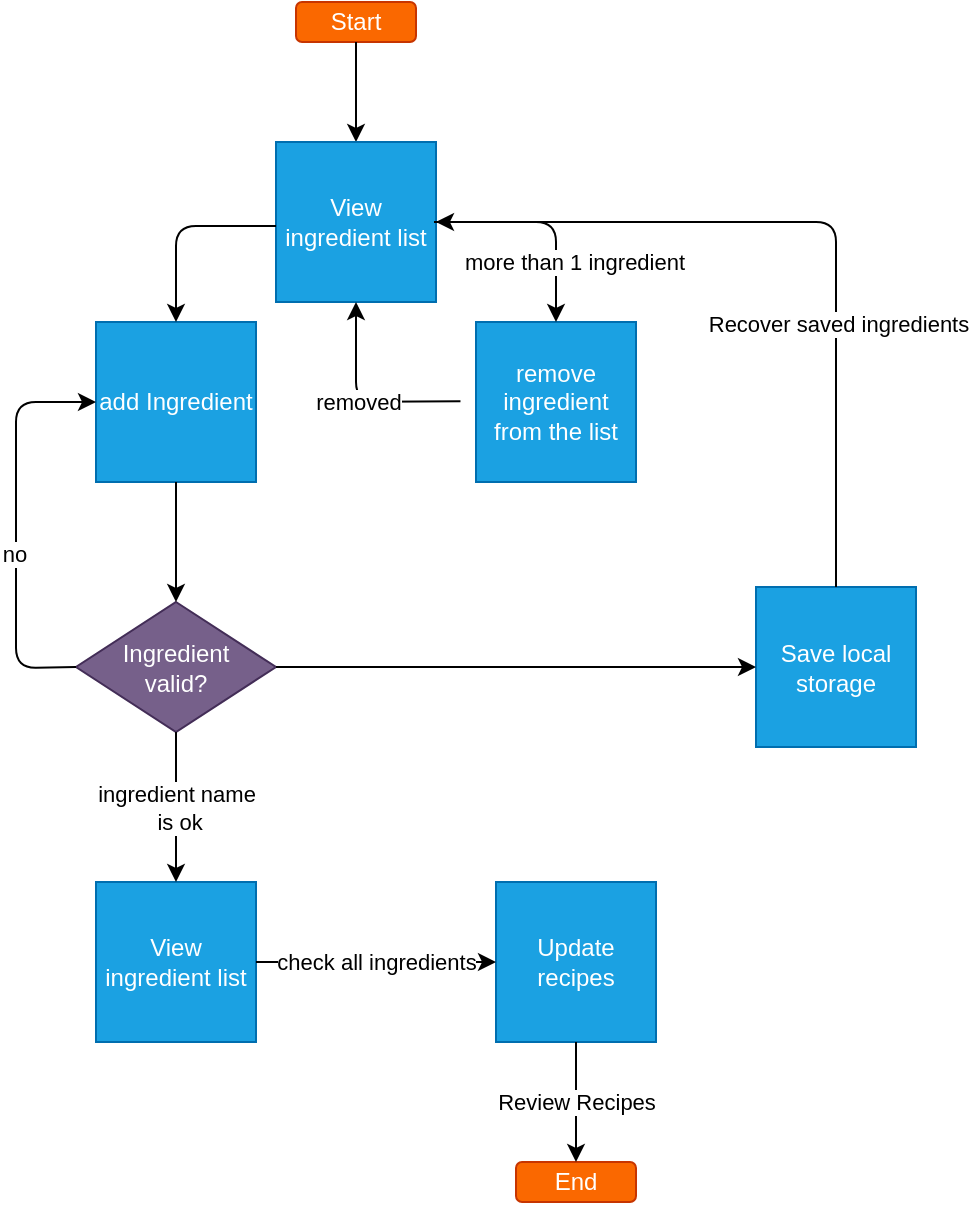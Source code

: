 <mxfile version="14.6.6" type="device"><diagram id="4J9OXZK-_zHuoYM2rEuq" name="Page-1"><mxGraphModel dx="606" dy="569" grid="1" gridSize="10" guides="1" tooltips="1" connect="1" arrows="1" fold="1" page="1" pageScale="1" pageWidth="850" pageHeight="1100" math="0" shadow="0"><root><mxCell id="0"/><mxCell id="1" parent="0"/><mxCell id="NejP9fKQ2lcHB05dTSPP-1" value="Start" style="rounded=1;whiteSpace=wrap;html=1;fillColor=#fa6800;strokeColor=#C73500;fontColor=#FFFFFF;" parent="1" vertex="1"><mxGeometry x="191" y="50" width="60" height="20" as="geometry"/></mxCell><mxCell id="NejP9fKQ2lcHB05dTSPP-2" value="add Ingredient" style="whiteSpace=wrap;html=1;aspect=fixed;fontColor=#ffffff;fillColor=#1ba1e2;strokeColor=#006EAF;" parent="1" vertex="1"><mxGeometry x="91" y="210" width="80" height="80" as="geometry"/></mxCell><mxCell id="NejP9fKQ2lcHB05dTSPP-3" value="Ingredient &lt;br&gt;valid?" style="rhombus;whiteSpace=wrap;html=1;fontColor=#ffffff;fillColor=#76608a;strokeColor=#432D57;" parent="1" vertex="1"><mxGeometry x="81" y="350" width="100" height="65" as="geometry"/></mxCell><mxCell id="NejP9fKQ2lcHB05dTSPP-4" value="View ingredient list" style="whiteSpace=wrap;html=1;aspect=fixed;fontColor=#ffffff;fillColor=#1ba1e2;strokeColor=#006EAF;" parent="1" vertex="1"><mxGeometry x="91" y="490" width="80" height="80" as="geometry"/></mxCell><mxCell id="NejP9fKQ2lcHB05dTSPP-5" value="" style="endArrow=classic;html=1;fontColor=#FFFFFF;exitX=0.5;exitY=1;exitDx=0;exitDy=0;" parent="1" source="NejP9fKQ2lcHB05dTSPP-2" edge="1"><mxGeometry width="50" height="50" relative="1" as="geometry"><mxPoint x="171" y="280" as="sourcePoint"/><mxPoint x="131" y="350" as="targetPoint"/><Array as="points"/></mxGeometry></mxCell><mxCell id="AEbRIAX3Dye6Fm4QSHKa-2" value="" style="endArrow=classic;html=1;exitX=0.5;exitY=1;exitDx=0;exitDy=0;entryX=0.5;entryY=0;entryDx=0;entryDy=0;" edge="1" parent="1" source="NejP9fKQ2lcHB05dTSPP-1" target="AEbRIAX3Dye6Fm4QSHKa-24"><mxGeometry width="50" height="50" relative="1" as="geometry"><mxPoint x="111" y="450" as="sourcePoint"/><mxPoint x="131" y="200" as="targetPoint"/></mxGeometry></mxCell><mxCell id="AEbRIAX3Dye6Fm4QSHKa-5" value="Update recipes" style="whiteSpace=wrap;html=1;aspect=fixed;fontColor=#ffffff;fillColor=#1ba1e2;strokeColor=#006EAF;" vertex="1" parent="1"><mxGeometry x="291" y="490" width="80" height="80" as="geometry"/></mxCell><mxCell id="AEbRIAX3Dye6Fm4QSHKa-8" value="" style="endArrow=classic;html=1;exitX=0;exitY=0.5;exitDx=0;exitDy=0;entryX=0;entryY=0.5;entryDx=0;entryDy=0;" edge="1" parent="1" source="NejP9fKQ2lcHB05dTSPP-3" target="NejP9fKQ2lcHB05dTSPP-2"><mxGeometry width="50" height="50" relative="1" as="geometry"><mxPoint x="111" y="340" as="sourcePoint"/><mxPoint x="131" y="300" as="targetPoint"/><Array as="points"><mxPoint x="51" y="383"/><mxPoint x="51" y="250"/></Array></mxGeometry></mxCell><mxCell id="AEbRIAX3Dye6Fm4QSHKa-10" value="no" style="edgeLabel;html=1;align=center;verticalAlign=middle;resizable=0;points=[];" vertex="1" connectable="0" parent="AEbRIAX3Dye6Fm4QSHKa-8"><mxGeometry x="-0.14" y="1" relative="1" as="geometry"><mxPoint as="offset"/></mxGeometry></mxCell><mxCell id="AEbRIAX3Dye6Fm4QSHKa-14" value="ingredient name&lt;br&gt;&amp;nbsp;is ok" style="endArrow=classic;html=1;exitX=0.5;exitY=1;exitDx=0;exitDy=0;entryX=0.5;entryY=0;entryDx=0;entryDy=0;" edge="1" parent="1" source="NejP9fKQ2lcHB05dTSPP-3" target="NejP9fKQ2lcHB05dTSPP-4"><mxGeometry width="50" height="50" relative="1" as="geometry"><mxPoint x="51" y="530" as="sourcePoint"/><mxPoint x="101" y="480" as="targetPoint"/></mxGeometry></mxCell><mxCell id="AEbRIAX3Dye6Fm4QSHKa-16" value="check all ingredients" style="endArrow=classic;html=1;entryX=0;entryY=0.5;entryDx=0;entryDy=0;exitX=1;exitY=0.5;exitDx=0;exitDy=0;" edge="1" parent="1" source="NejP9fKQ2lcHB05dTSPP-4" target="AEbRIAX3Dye6Fm4QSHKa-5"><mxGeometry width="50" height="50" relative="1" as="geometry"><mxPoint x="171" y="560" as="sourcePoint"/><mxPoint x="221" y="510" as="targetPoint"/></mxGeometry></mxCell><mxCell id="AEbRIAX3Dye6Fm4QSHKa-17" value="End" style="rounded=1;whiteSpace=wrap;html=1;fillColor=#fa6800;strokeColor=#C73500;fontColor=#FFFFFF;" vertex="1" parent="1"><mxGeometry x="301" y="630" width="60" height="20" as="geometry"/></mxCell><mxCell id="AEbRIAX3Dye6Fm4QSHKa-18" value="Review Recipes" style="endArrow=classic;html=1;exitX=0.5;exitY=1;exitDx=0;exitDy=0;entryX=0.5;entryY=0;entryDx=0;entryDy=0;" edge="1" parent="1" source="AEbRIAX3Dye6Fm4QSHKa-5" target="AEbRIAX3Dye6Fm4QSHKa-17"><mxGeometry width="50" height="50" relative="1" as="geometry"><mxPoint x="311" y="620" as="sourcePoint"/><mxPoint x="331" y="620" as="targetPoint"/></mxGeometry></mxCell><mxCell id="AEbRIAX3Dye6Fm4QSHKa-19" value="Save local storage" style="whiteSpace=wrap;html=1;aspect=fixed;fontColor=#ffffff;fillColor=#1ba1e2;strokeColor=#006EAF;" vertex="1" parent="1"><mxGeometry x="421" y="342.5" width="80" height="80" as="geometry"/></mxCell><mxCell id="AEbRIAX3Dye6Fm4QSHKa-20" value="" style="endArrow=classic;html=1;exitX=1;exitY=0.5;exitDx=0;exitDy=0;entryX=0;entryY=0.5;entryDx=0;entryDy=0;" edge="1" parent="1" source="NejP9fKQ2lcHB05dTSPP-3" target="AEbRIAX3Dye6Fm4QSHKa-19"><mxGeometry width="50" height="50" relative="1" as="geometry"><mxPoint x="201" y="400" as="sourcePoint"/><mxPoint x="291" y="383" as="targetPoint"/></mxGeometry></mxCell><mxCell id="AEbRIAX3Dye6Fm4QSHKa-21" value="" style="endArrow=classic;html=1;entryX=1;entryY=0.5;entryDx=0;entryDy=0;exitX=0.5;exitY=0;exitDx=0;exitDy=0;" edge="1" parent="1" source="AEbRIAX3Dye6Fm4QSHKa-19" target="AEbRIAX3Dye6Fm4QSHKa-24"><mxGeometry width="50" height="50" relative="1" as="geometry"><mxPoint x="351" y="380" as="sourcePoint"/><mxPoint x="401" y="330" as="targetPoint"/><Array as="points"><mxPoint x="461" y="160"/></Array></mxGeometry></mxCell><mxCell id="AEbRIAX3Dye6Fm4QSHKa-22" value="Recover saved ingredients" style="edgeLabel;html=1;align=center;verticalAlign=middle;resizable=0;points=[];" vertex="1" connectable="0" parent="AEbRIAX3Dye6Fm4QSHKa-21"><mxGeometry x="-0.311" y="-1" relative="1" as="geometry"><mxPoint as="offset"/></mxGeometry></mxCell><mxCell id="AEbRIAX3Dye6Fm4QSHKa-23" value="remove ingredient from the list" style="whiteSpace=wrap;html=1;aspect=fixed;fontColor=#ffffff;fillColor=#1ba1e2;strokeColor=#006EAF;" vertex="1" parent="1"><mxGeometry x="281" y="210" width="80" height="80" as="geometry"/></mxCell><mxCell id="AEbRIAX3Dye6Fm4QSHKa-24" value="View ingredient list" style="whiteSpace=wrap;html=1;aspect=fixed;fontColor=#ffffff;fillColor=#1ba1e2;strokeColor=#006EAF;" vertex="1" parent="1"><mxGeometry x="181" y="120" width="80" height="80" as="geometry"/></mxCell><mxCell id="AEbRIAX3Dye6Fm4QSHKa-26" value="" style="endArrow=classic;html=1;entryX=0.5;entryY=0;entryDx=0;entryDy=0;" edge="1" parent="1" target="NejP9fKQ2lcHB05dTSPP-2"><mxGeometry width="50" height="50" relative="1" as="geometry"><mxPoint x="181" y="162" as="sourcePoint"/><mxPoint x="341" y="162" as="targetPoint"/><Array as="points"><mxPoint x="131" y="162"/></Array></mxGeometry></mxCell><mxCell id="AEbRIAX3Dye6Fm4QSHKa-27" value="more than 1 ingredient" style="endArrow=classic;html=1;entryX=0.5;entryY=0;entryDx=0;entryDy=0;" edge="1" parent="1" target="AEbRIAX3Dye6Fm4QSHKa-23"><mxGeometry x="0.46" y="9" width="50" height="50" relative="1" as="geometry"><mxPoint x="260" y="160" as="sourcePoint"/><mxPoint x="370" y="210" as="targetPoint"/><Array as="points"><mxPoint x="260" y="160"/><mxPoint x="321" y="160"/></Array><mxPoint as="offset"/></mxGeometry></mxCell><mxCell id="AEbRIAX3Dye6Fm4QSHKa-28" value="removed" style="endArrow=classic;html=1;entryX=0.5;entryY=1;entryDx=0;entryDy=0;exitX=-0.097;exitY=0.495;exitDx=0;exitDy=0;exitPerimeter=0;" edge="1" parent="1" source="AEbRIAX3Dye6Fm4QSHKa-23" target="AEbRIAX3Dye6Fm4QSHKa-24"><mxGeometry width="50" height="50" relative="1" as="geometry"><mxPoint x="210" y="290" as="sourcePoint"/><mxPoint x="260" y="240" as="targetPoint"/><Array as="points"><mxPoint x="221" y="250"/></Array></mxGeometry></mxCell></root></mxGraphModel></diagram></mxfile>